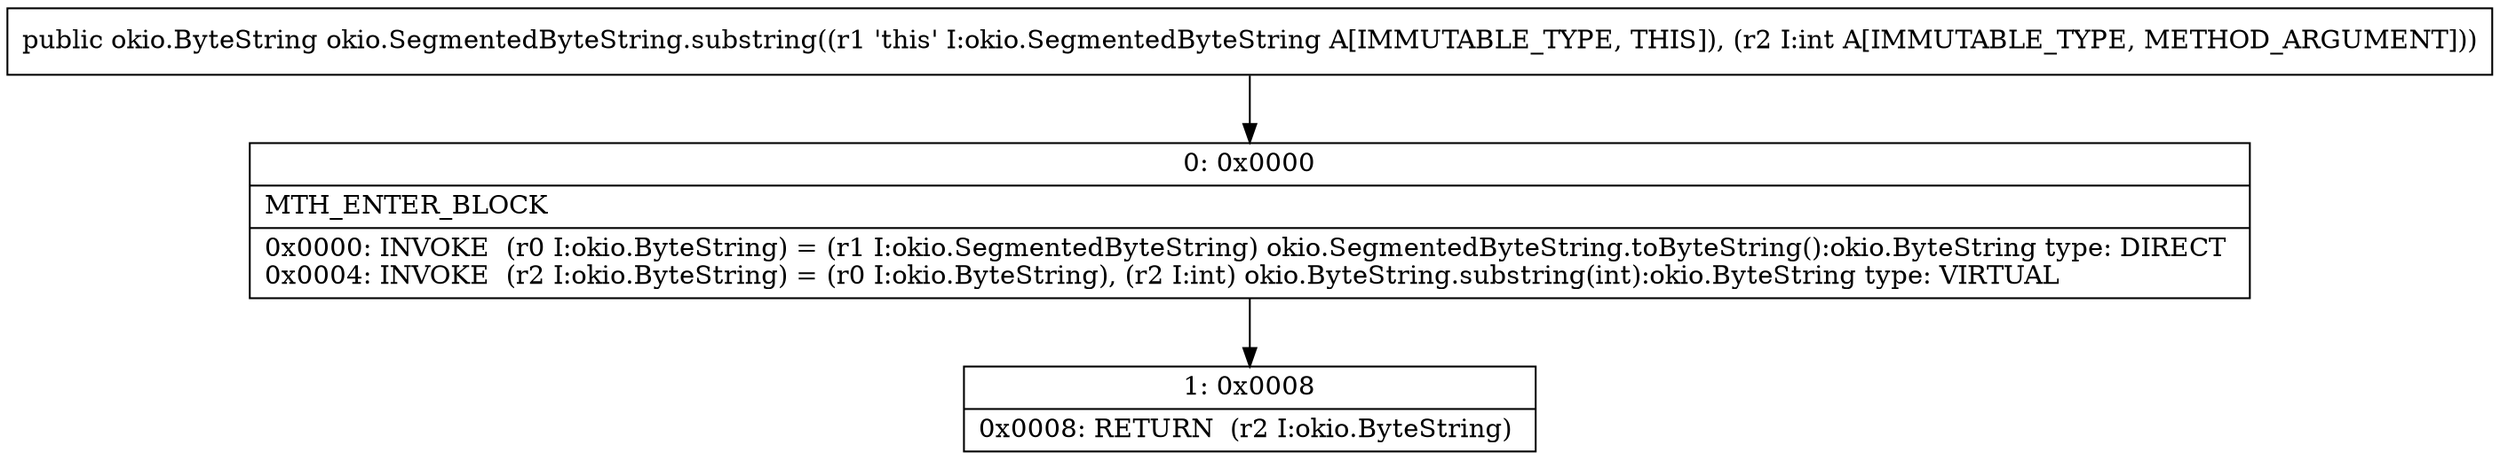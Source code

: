 digraph "CFG forokio.SegmentedByteString.substring(I)Lokio\/ByteString;" {
Node_0 [shape=record,label="{0\:\ 0x0000|MTH_ENTER_BLOCK\l|0x0000: INVOKE  (r0 I:okio.ByteString) = (r1 I:okio.SegmentedByteString) okio.SegmentedByteString.toByteString():okio.ByteString type: DIRECT \l0x0004: INVOKE  (r2 I:okio.ByteString) = (r0 I:okio.ByteString), (r2 I:int) okio.ByteString.substring(int):okio.ByteString type: VIRTUAL \l}"];
Node_1 [shape=record,label="{1\:\ 0x0008|0x0008: RETURN  (r2 I:okio.ByteString) \l}"];
MethodNode[shape=record,label="{public okio.ByteString okio.SegmentedByteString.substring((r1 'this' I:okio.SegmentedByteString A[IMMUTABLE_TYPE, THIS]), (r2 I:int A[IMMUTABLE_TYPE, METHOD_ARGUMENT])) }"];
MethodNode -> Node_0;
Node_0 -> Node_1;
}

